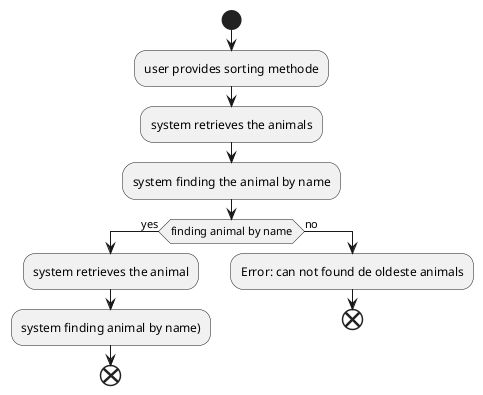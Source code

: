 @startuml
start
:user provides sorting methode;
:system retrieves the animals;
:system finding the animal by name;
if (finding animal by name) then (yes)
:system retrieves the animal;
:system finding animal by name);
end
else (no)
:Error: can not found de oldeste animals;
end
@enduml
